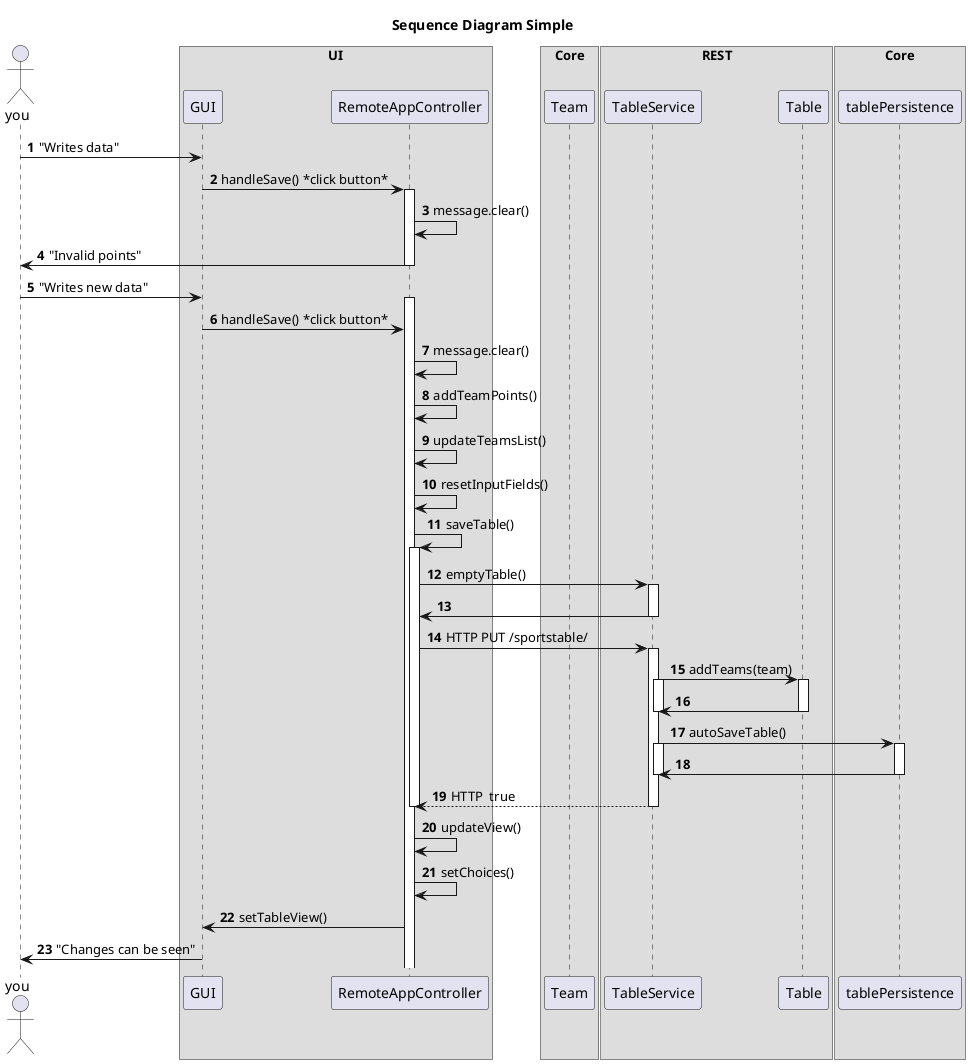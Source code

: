 @startuml
title Sequence Diagram Simple
autonumber
Actor you

box "UI"
you -> GUI : "Writes data"
GUI -> RemoteAppController : handleSave() *click button*
activate RemoteAppController

RemoteAppController -> RemoteAppController : message.clear()
RemoteAppController -> you : "Invalid points"
deactivate RemoteAppController

you -> GUI : "Writes new data"
activate RemoteAppController
GUI -> RemoteAppController : handleSave() *click button*

RemoteAppController -> RemoteAppController : message.clear()
RemoteAppController -> RemoteAppController : addTeamPoints()
end box

box Core

deactivate Team


RemoteAppController -> RemoteAppController : updateTeamsList()

deactivate Team


RemoteAppController -> RemoteAppController : resetInputFields()





RemoteAppController -> RemoteAppController : saveTable()
activate RemoteAppController

end box

box REST
RemoteAppController -> TableService : emptyTable()
activate TableService
TableService -> RemoteAppController
' PÅ LINJEN OVER KAN VI HA DOTTER DERSOM EMPTYTABLE() METODEN I REMOTEAPPCONTROLLER SENDER NOE TILBAKE TIL RAK ETTER Å HA SENDT REQUEST TIL REST
deactivate TableService
RemoteAppController -> TableService : HTTP PUT /sportstable/
activate TableService

TableService -> Table : addTeams(team)
activate TableService
activate Table
Table -> TableService
deactivate Table
deactivate TableService
end box
box Core
TableService -> tablePersistence : autoSaveTable()
activate TableService


activate tablePersistence

tablePersistence -> TableService
deactivate tablePersistence
deactivate TableService
TableService --> RemoteAppController: HTTP  true
deactivate TableService
deactivate RemoteAppController

RemoteAppController -> RemoteAppController : updateView()

RemoteAppController -> RemoteAppController : setChoices()

RemoteAppController -> GUI : setTableView()

GUI -> you : "Changes can be seen"

@enduml
